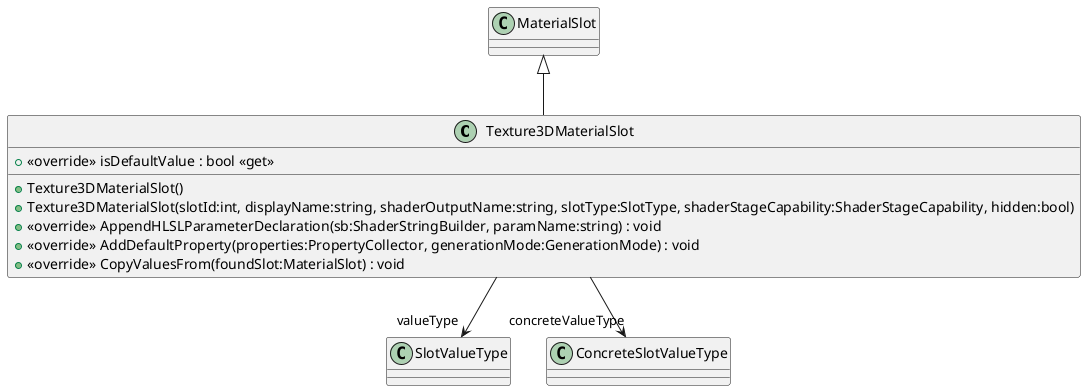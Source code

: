 @startuml
class Texture3DMaterialSlot {
    + Texture3DMaterialSlot()
    + Texture3DMaterialSlot(slotId:int, displayName:string, shaderOutputName:string, slotType:SlotType, shaderStageCapability:ShaderStageCapability, hidden:bool)
    + <<override>> AppendHLSLParameterDeclaration(sb:ShaderStringBuilder, paramName:string) : void
    + <<override>> isDefaultValue : bool <<get>>
    + <<override>> AddDefaultProperty(properties:PropertyCollector, generationMode:GenerationMode) : void
    + <<override>> CopyValuesFrom(foundSlot:MaterialSlot) : void
}
MaterialSlot <|-- Texture3DMaterialSlot
Texture3DMaterialSlot --> "valueType" SlotValueType
Texture3DMaterialSlot --> "concreteValueType" ConcreteSlotValueType
@enduml
